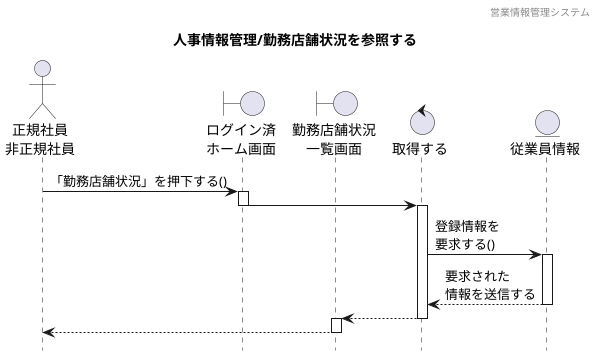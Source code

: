 @startuml シーケンス図
' 下アイコン除去
hide footbox
' ヘッダー
header 営業情報管理システム
' タイトル
title 人事情報管理/勤務店舗状況を参照する


' actor "" as 
actor "正規社員\n非正規社員" as a1

' boundary "" as 
boundary "ログイン済\nホーム画面" as b1
boundary "勤務店舗状況\n一覧画面" as b2

' control "" as 
control "取得する" as c1

' entity "" as
entity "従業員情報" as e1


' 長谷川

a1 -> b1 : 「勤務店舗状況」を押下する()
activate b1
b1 -> c1
deactivate
activate c1
c1 -> e1 : 登録情報を\n要求する() 
activate e1
e1 --> c1 : 要求された\n情報を送信する
deactivate
b2 <-- c1
deactivate
activate b2
a1 <-- b2
deactivate





@enduml